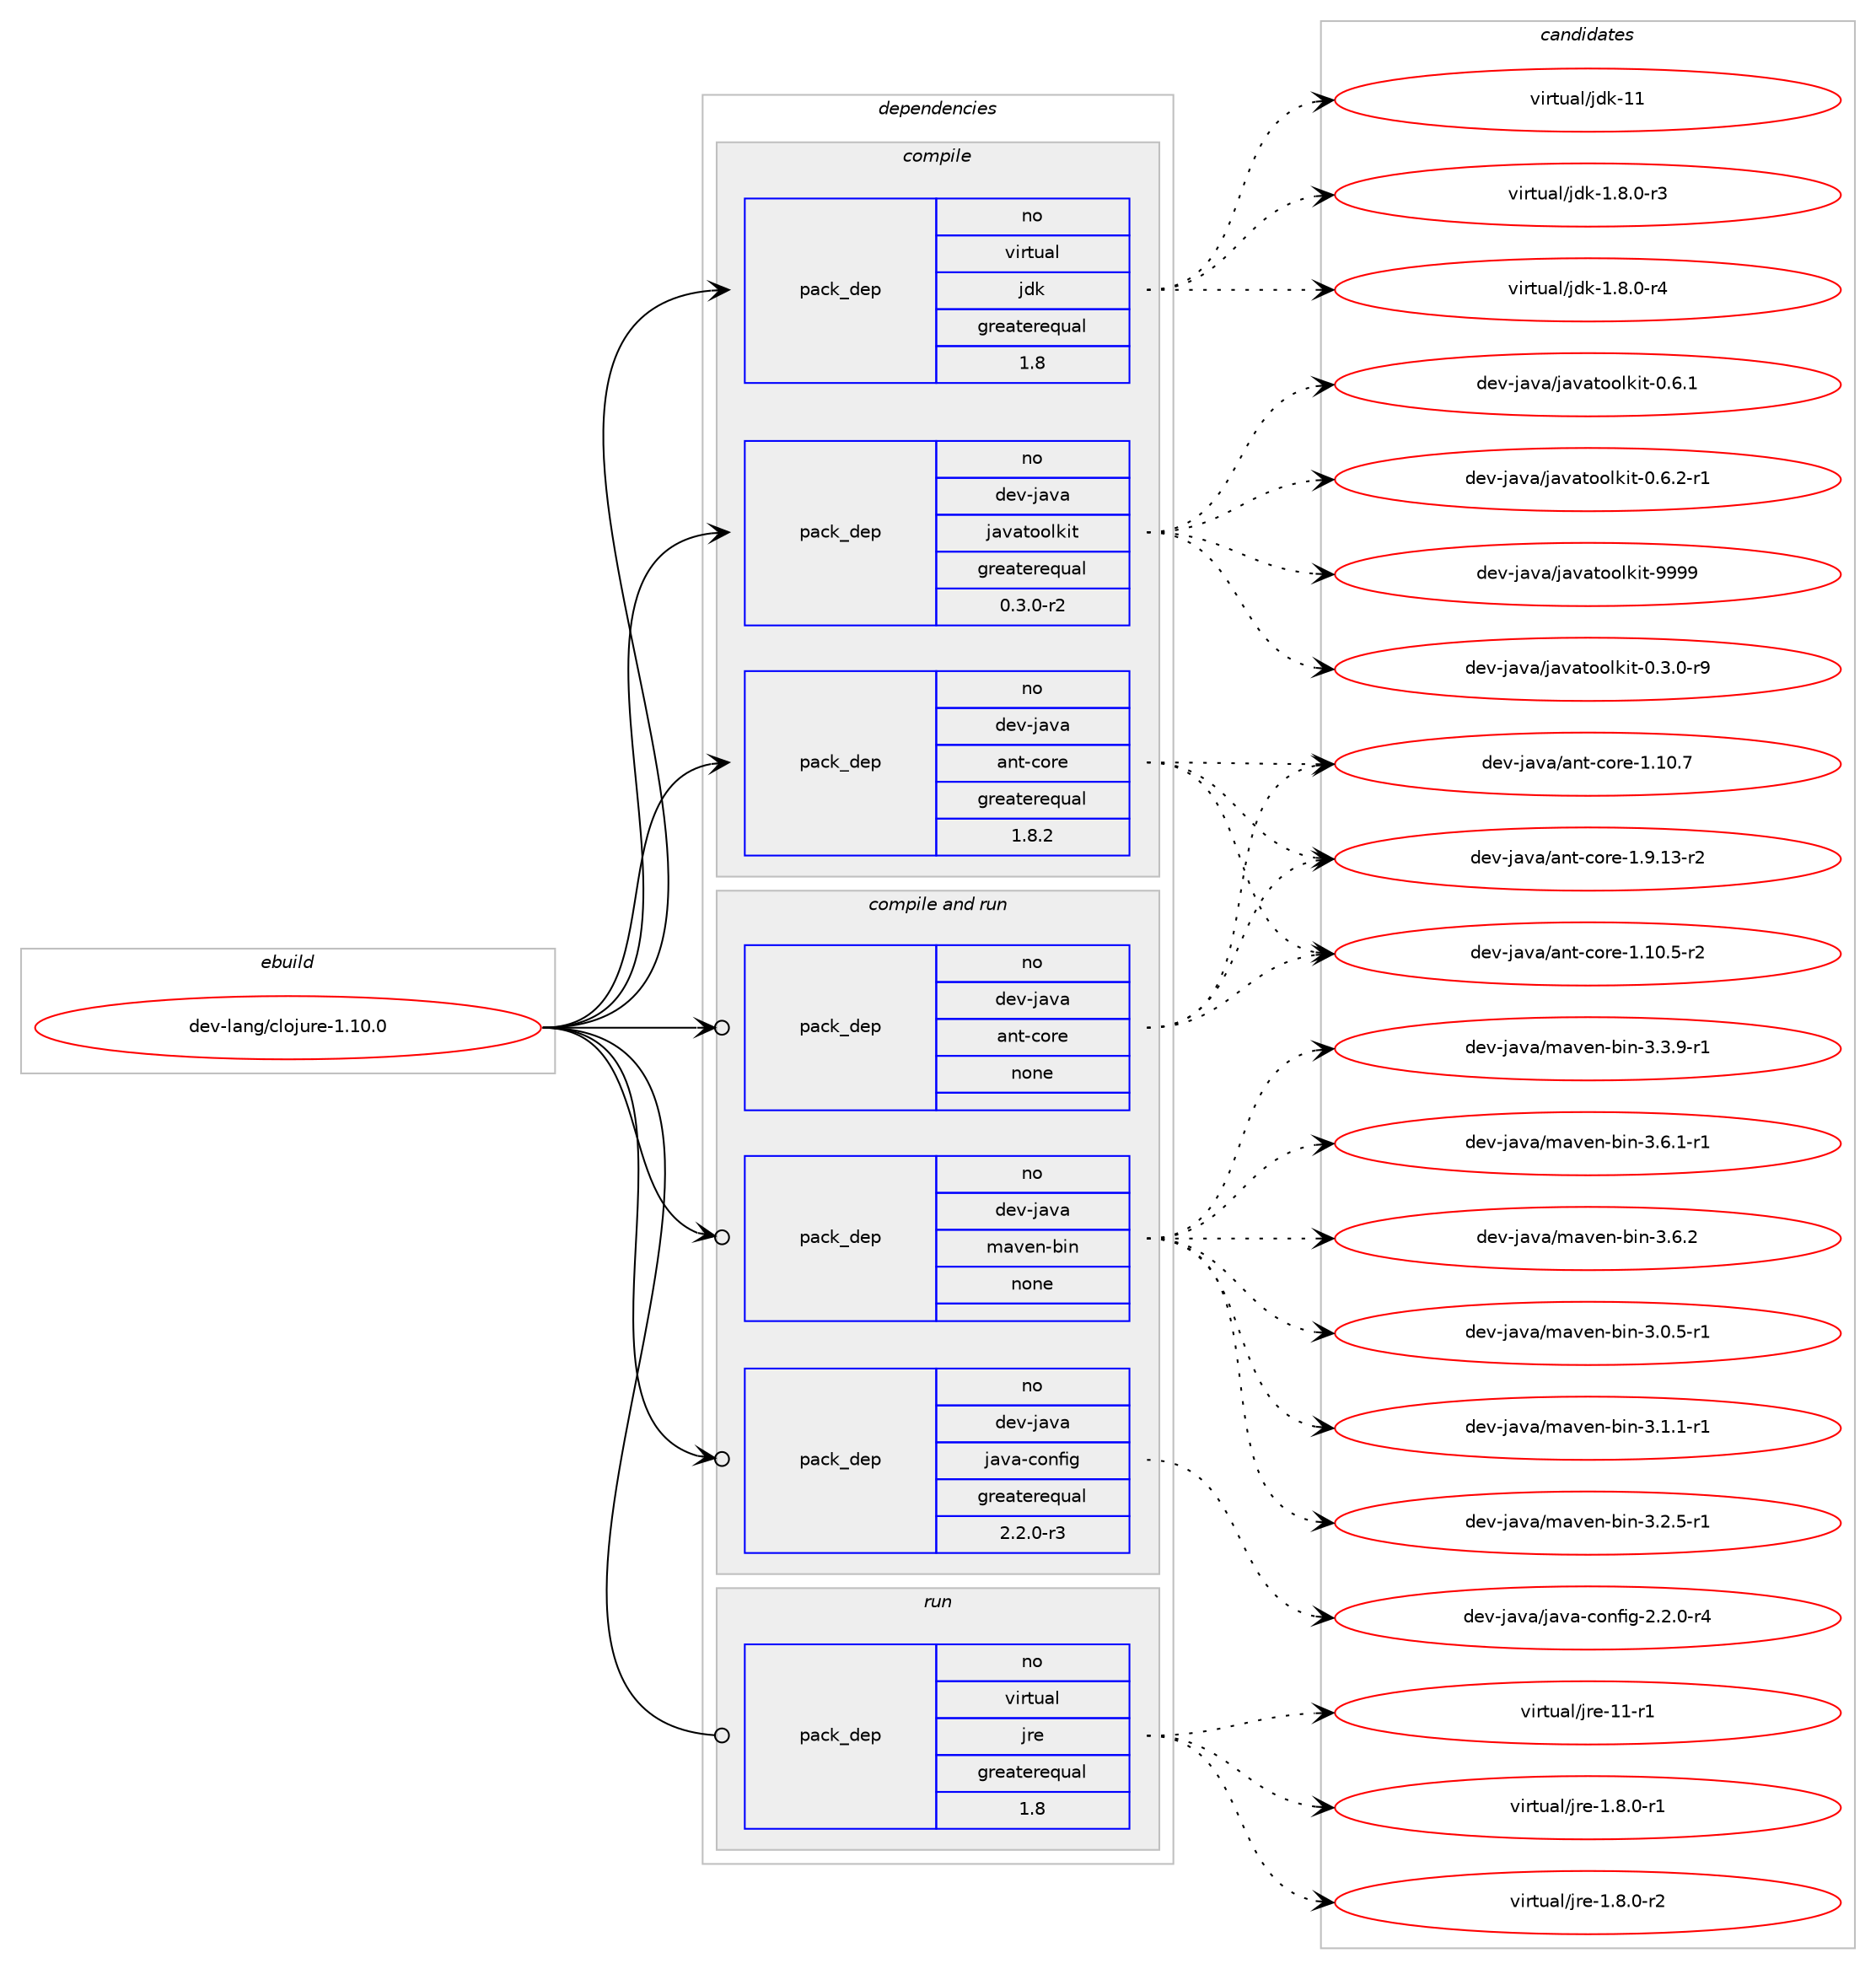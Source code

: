 digraph prolog {

# *************
# Graph options
# *************

newrank=true;
concentrate=true;
compound=true;
graph [rankdir=LR,fontname=Helvetica,fontsize=10,ranksep=1.5];#, ranksep=2.5, nodesep=0.2];
edge  [arrowhead=vee];
node  [fontname=Helvetica,fontsize=10];

# **********
# The ebuild
# **********

subgraph cluster_leftcol {
color=gray;
rank=same;
label=<<i>ebuild</i>>;
id [label="dev-lang/clojure-1.10.0", color=red, width=4, href="../dev-lang/clojure-1.10.0.svg"];
}

# ****************
# The dependencies
# ****************

subgraph cluster_midcol {
color=gray;
label=<<i>dependencies</i>>;
subgraph cluster_compile {
fillcolor="#eeeeee";
style=filled;
label=<<i>compile</i>>;
subgraph pack416720 {
dependency557500 [label=<<TABLE BORDER="0" CELLBORDER="1" CELLSPACING="0" CELLPADDING="4" WIDTH="220"><TR><TD ROWSPAN="6" CELLPADDING="30">pack_dep</TD></TR><TR><TD WIDTH="110">no</TD></TR><TR><TD>dev-java</TD></TR><TR><TD>ant-core</TD></TR><TR><TD>greaterequal</TD></TR><TR><TD>1.8.2</TD></TR></TABLE>>, shape=none, color=blue];
}
id:e -> dependency557500:w [weight=20,style="solid",arrowhead="vee"];
subgraph pack416721 {
dependency557501 [label=<<TABLE BORDER="0" CELLBORDER="1" CELLSPACING="0" CELLPADDING="4" WIDTH="220"><TR><TD ROWSPAN="6" CELLPADDING="30">pack_dep</TD></TR><TR><TD WIDTH="110">no</TD></TR><TR><TD>dev-java</TD></TR><TR><TD>javatoolkit</TD></TR><TR><TD>greaterequal</TD></TR><TR><TD>0.3.0-r2</TD></TR></TABLE>>, shape=none, color=blue];
}
id:e -> dependency557501:w [weight=20,style="solid",arrowhead="vee"];
subgraph pack416722 {
dependency557502 [label=<<TABLE BORDER="0" CELLBORDER="1" CELLSPACING="0" CELLPADDING="4" WIDTH="220"><TR><TD ROWSPAN="6" CELLPADDING="30">pack_dep</TD></TR><TR><TD WIDTH="110">no</TD></TR><TR><TD>virtual</TD></TR><TR><TD>jdk</TD></TR><TR><TD>greaterequal</TD></TR><TR><TD>1.8</TD></TR></TABLE>>, shape=none, color=blue];
}
id:e -> dependency557502:w [weight=20,style="solid",arrowhead="vee"];
}
subgraph cluster_compileandrun {
fillcolor="#eeeeee";
style=filled;
label=<<i>compile and run</i>>;
subgraph pack416723 {
dependency557503 [label=<<TABLE BORDER="0" CELLBORDER="1" CELLSPACING="0" CELLPADDING="4" WIDTH="220"><TR><TD ROWSPAN="6" CELLPADDING="30">pack_dep</TD></TR><TR><TD WIDTH="110">no</TD></TR><TR><TD>dev-java</TD></TR><TR><TD>ant-core</TD></TR><TR><TD>none</TD></TR><TR><TD></TD></TR></TABLE>>, shape=none, color=blue];
}
id:e -> dependency557503:w [weight=20,style="solid",arrowhead="odotvee"];
subgraph pack416724 {
dependency557504 [label=<<TABLE BORDER="0" CELLBORDER="1" CELLSPACING="0" CELLPADDING="4" WIDTH="220"><TR><TD ROWSPAN="6" CELLPADDING="30">pack_dep</TD></TR><TR><TD WIDTH="110">no</TD></TR><TR><TD>dev-java</TD></TR><TR><TD>java-config</TD></TR><TR><TD>greaterequal</TD></TR><TR><TD>2.2.0-r3</TD></TR></TABLE>>, shape=none, color=blue];
}
id:e -> dependency557504:w [weight=20,style="solid",arrowhead="odotvee"];
subgraph pack416725 {
dependency557505 [label=<<TABLE BORDER="0" CELLBORDER="1" CELLSPACING="0" CELLPADDING="4" WIDTH="220"><TR><TD ROWSPAN="6" CELLPADDING="30">pack_dep</TD></TR><TR><TD WIDTH="110">no</TD></TR><TR><TD>dev-java</TD></TR><TR><TD>maven-bin</TD></TR><TR><TD>none</TD></TR><TR><TD></TD></TR></TABLE>>, shape=none, color=blue];
}
id:e -> dependency557505:w [weight=20,style="solid",arrowhead="odotvee"];
}
subgraph cluster_run {
fillcolor="#eeeeee";
style=filled;
label=<<i>run</i>>;
subgraph pack416726 {
dependency557506 [label=<<TABLE BORDER="0" CELLBORDER="1" CELLSPACING="0" CELLPADDING="4" WIDTH="220"><TR><TD ROWSPAN="6" CELLPADDING="30">pack_dep</TD></TR><TR><TD WIDTH="110">no</TD></TR><TR><TD>virtual</TD></TR><TR><TD>jre</TD></TR><TR><TD>greaterequal</TD></TR><TR><TD>1.8</TD></TR></TABLE>>, shape=none, color=blue];
}
id:e -> dependency557506:w [weight=20,style="solid",arrowhead="odot"];
}
}

# **************
# The candidates
# **************

subgraph cluster_choices {
rank=same;
color=gray;
label=<<i>candidates</i>>;

subgraph choice416720 {
color=black;
nodesep=1;
choice10010111845106971189747971101164599111114101454946494846534511450 [label="dev-java/ant-core-1.10.5-r2", color=red, width=4,href="../dev-java/ant-core-1.10.5-r2.svg"];
choice1001011184510697118974797110116459911111410145494649484655 [label="dev-java/ant-core-1.10.7", color=red, width=4,href="../dev-java/ant-core-1.10.7.svg"];
choice10010111845106971189747971101164599111114101454946574649514511450 [label="dev-java/ant-core-1.9.13-r2", color=red, width=4,href="../dev-java/ant-core-1.9.13-r2.svg"];
dependency557500:e -> choice10010111845106971189747971101164599111114101454946494846534511450:w [style=dotted,weight="100"];
dependency557500:e -> choice1001011184510697118974797110116459911111410145494649484655:w [style=dotted,weight="100"];
dependency557500:e -> choice10010111845106971189747971101164599111114101454946574649514511450:w [style=dotted,weight="100"];
}
subgraph choice416721 {
color=black;
nodesep=1;
choice1001011184510697118974710697118971161111111081071051164548465146484511457 [label="dev-java/javatoolkit-0.3.0-r9", color=red, width=4,href="../dev-java/javatoolkit-0.3.0-r9.svg"];
choice100101118451069711897471069711897116111111108107105116454846544649 [label="dev-java/javatoolkit-0.6.1", color=red, width=4,href="../dev-java/javatoolkit-0.6.1.svg"];
choice1001011184510697118974710697118971161111111081071051164548465446504511449 [label="dev-java/javatoolkit-0.6.2-r1", color=red, width=4,href="../dev-java/javatoolkit-0.6.2-r1.svg"];
choice1001011184510697118974710697118971161111111081071051164557575757 [label="dev-java/javatoolkit-9999", color=red, width=4,href="../dev-java/javatoolkit-9999.svg"];
dependency557501:e -> choice1001011184510697118974710697118971161111111081071051164548465146484511457:w [style=dotted,weight="100"];
dependency557501:e -> choice100101118451069711897471069711897116111111108107105116454846544649:w [style=dotted,weight="100"];
dependency557501:e -> choice1001011184510697118974710697118971161111111081071051164548465446504511449:w [style=dotted,weight="100"];
dependency557501:e -> choice1001011184510697118974710697118971161111111081071051164557575757:w [style=dotted,weight="100"];
}
subgraph choice416722 {
color=black;
nodesep=1;
choice11810511411611797108471061001074549465646484511451 [label="virtual/jdk-1.8.0-r3", color=red, width=4,href="../virtual/jdk-1.8.0-r3.svg"];
choice11810511411611797108471061001074549465646484511452 [label="virtual/jdk-1.8.0-r4", color=red, width=4,href="../virtual/jdk-1.8.0-r4.svg"];
choice1181051141161179710847106100107454949 [label="virtual/jdk-11", color=red, width=4,href="../virtual/jdk-11.svg"];
dependency557502:e -> choice11810511411611797108471061001074549465646484511451:w [style=dotted,weight="100"];
dependency557502:e -> choice11810511411611797108471061001074549465646484511452:w [style=dotted,weight="100"];
dependency557502:e -> choice1181051141161179710847106100107454949:w [style=dotted,weight="100"];
}
subgraph choice416723 {
color=black;
nodesep=1;
choice10010111845106971189747971101164599111114101454946494846534511450 [label="dev-java/ant-core-1.10.5-r2", color=red, width=4,href="../dev-java/ant-core-1.10.5-r2.svg"];
choice1001011184510697118974797110116459911111410145494649484655 [label="dev-java/ant-core-1.10.7", color=red, width=4,href="../dev-java/ant-core-1.10.7.svg"];
choice10010111845106971189747971101164599111114101454946574649514511450 [label="dev-java/ant-core-1.9.13-r2", color=red, width=4,href="../dev-java/ant-core-1.9.13-r2.svg"];
dependency557503:e -> choice10010111845106971189747971101164599111114101454946494846534511450:w [style=dotted,weight="100"];
dependency557503:e -> choice1001011184510697118974797110116459911111410145494649484655:w [style=dotted,weight="100"];
dependency557503:e -> choice10010111845106971189747971101164599111114101454946574649514511450:w [style=dotted,weight="100"];
}
subgraph choice416724 {
color=black;
nodesep=1;
choice10010111845106971189747106971189745991111101021051034550465046484511452 [label="dev-java/java-config-2.2.0-r4", color=red, width=4,href="../dev-java/java-config-2.2.0-r4.svg"];
dependency557504:e -> choice10010111845106971189747106971189745991111101021051034550465046484511452:w [style=dotted,weight="100"];
}
subgraph choice416725 {
color=black;
nodesep=1;
choice100101118451069711897471099711810111045981051104551464846534511449 [label="dev-java/maven-bin-3.0.5-r1", color=red, width=4,href="../dev-java/maven-bin-3.0.5-r1.svg"];
choice100101118451069711897471099711810111045981051104551464946494511449 [label="dev-java/maven-bin-3.1.1-r1", color=red, width=4,href="../dev-java/maven-bin-3.1.1-r1.svg"];
choice100101118451069711897471099711810111045981051104551465046534511449 [label="dev-java/maven-bin-3.2.5-r1", color=red, width=4,href="../dev-java/maven-bin-3.2.5-r1.svg"];
choice100101118451069711897471099711810111045981051104551465146574511449 [label="dev-java/maven-bin-3.3.9-r1", color=red, width=4,href="../dev-java/maven-bin-3.3.9-r1.svg"];
choice100101118451069711897471099711810111045981051104551465446494511449 [label="dev-java/maven-bin-3.6.1-r1", color=red, width=4,href="../dev-java/maven-bin-3.6.1-r1.svg"];
choice10010111845106971189747109971181011104598105110455146544650 [label="dev-java/maven-bin-3.6.2", color=red, width=4,href="../dev-java/maven-bin-3.6.2.svg"];
dependency557505:e -> choice100101118451069711897471099711810111045981051104551464846534511449:w [style=dotted,weight="100"];
dependency557505:e -> choice100101118451069711897471099711810111045981051104551464946494511449:w [style=dotted,weight="100"];
dependency557505:e -> choice100101118451069711897471099711810111045981051104551465046534511449:w [style=dotted,weight="100"];
dependency557505:e -> choice100101118451069711897471099711810111045981051104551465146574511449:w [style=dotted,weight="100"];
dependency557505:e -> choice100101118451069711897471099711810111045981051104551465446494511449:w [style=dotted,weight="100"];
dependency557505:e -> choice10010111845106971189747109971181011104598105110455146544650:w [style=dotted,weight="100"];
}
subgraph choice416726 {
color=black;
nodesep=1;
choice11810511411611797108471061141014549465646484511449 [label="virtual/jre-1.8.0-r1", color=red, width=4,href="../virtual/jre-1.8.0-r1.svg"];
choice11810511411611797108471061141014549465646484511450 [label="virtual/jre-1.8.0-r2", color=red, width=4,href="../virtual/jre-1.8.0-r2.svg"];
choice11810511411611797108471061141014549494511449 [label="virtual/jre-11-r1", color=red, width=4,href="../virtual/jre-11-r1.svg"];
dependency557506:e -> choice11810511411611797108471061141014549465646484511449:w [style=dotted,weight="100"];
dependency557506:e -> choice11810511411611797108471061141014549465646484511450:w [style=dotted,weight="100"];
dependency557506:e -> choice11810511411611797108471061141014549494511449:w [style=dotted,weight="100"];
}
}

}
